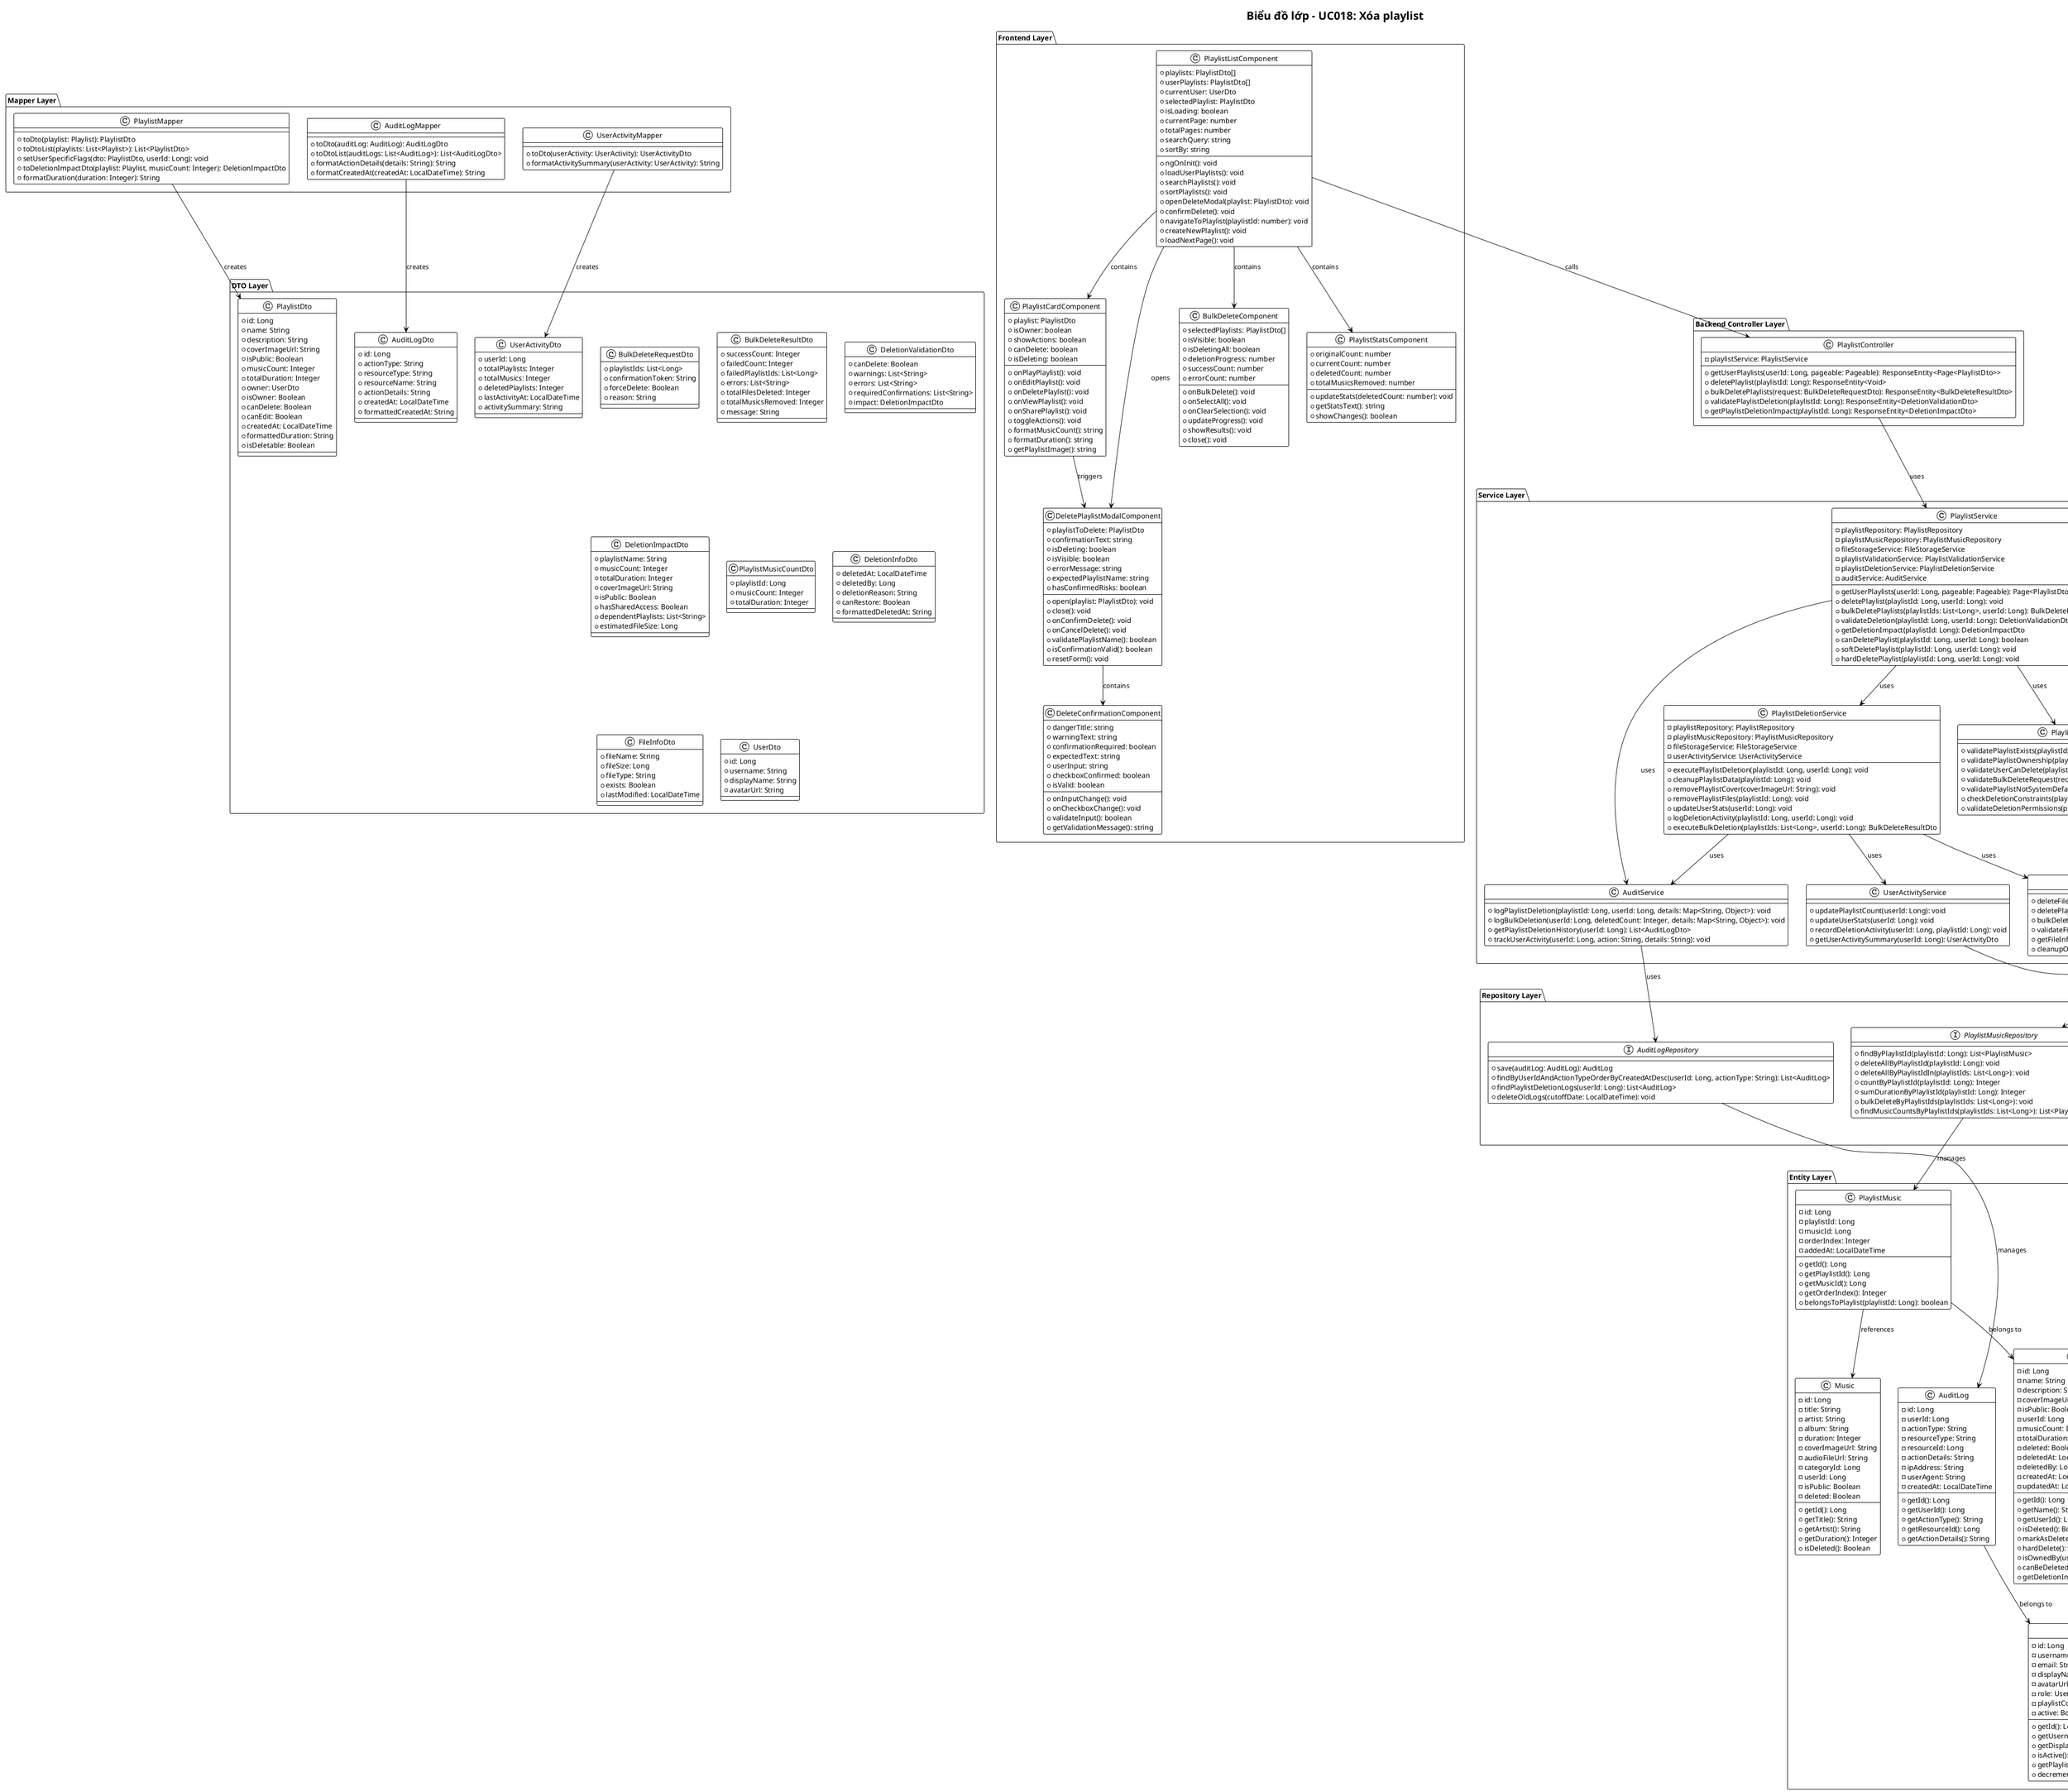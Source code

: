 @startuml UC018-Class-Diagram-Xoa-Playlist
!theme plain

title Biểu đồ lớp - UC018: Xóa playlist

package "Frontend Layer" {
    class PlaylistListComponent {
        +playlists: PlaylistDto[]
        +userPlaylists: PlaylistDto[]
        +currentUser: UserDto
        +selectedPlaylist: PlaylistDto
        +isLoading: boolean
        +currentPage: number
        +totalPages: number
        +searchQuery: string
        +sortBy: string
        +ngOnInit(): void
        +loadUserPlaylists(): void
        +searchPlaylists(): void
        +sortPlaylists(): void
        +openDeleteModal(playlist: PlaylistDto): void
        +confirmDelete(): void
        +navigateToPlaylist(playlistId: number): void
        +createNewPlaylist(): void
        +loadNextPage(): void
    }

    class PlaylistCardComponent {
        +playlist: PlaylistDto
        +isOwner: boolean
        +showActions: boolean
        +canDelete: boolean
        +isDeleting: boolean
        +onPlayPlaylist(): void
        +onEditPlaylist(): void
        +onDeletePlaylist(): void
        +onViewPlaylist(): void
        +onSharePlaylist(): void
        +toggleActions(): void
        +formatMusicCount(): string
        +formatDuration(): string
        +getPlaylistImage(): string
    }

    class DeletePlaylistModalComponent {
        +playlistToDelete: PlaylistDto
        +confirmationText: string
        +isDeleting: boolean
        +isVisible: boolean
        +errorMessage: string
        +expectedPlaylistName: string
        +hasConfirmedRisks: boolean
        +open(playlist: PlaylistDto): void
        +close(): void
        +onConfirmDelete(): void
        +onCancelDelete(): void
        +validatePlaylistName(): boolean
        +isConfirmationValid(): boolean
        +resetForm(): void
    }

    class DeleteConfirmationComponent {
        +dangerTitle: string
        +warningText: string
        +confirmationRequired: boolean
        +expectedText: string
        +userInput: string
        +checkboxConfirmed: boolean
        +isValid: boolean
        +onInputChange(): void
        +onCheckboxChange(): void
        +validateInput(): boolean
        +getValidationMessage(): string
    }

    class BulkDeleteComponent {
        +selectedPlaylists: PlaylistDto[]
        +isVisible: boolean
        +isDeletingAll: boolean
        +deletionProgress: number
        +successCount: number
        +errorCount: number
        +onBulkDelete(): void
        +onSelectAll(): void
        +onClearSelection(): void
        +updateProgress(): void
        +showResults(): void
        +close(): void
    }

    class PlaylistStatsComponent {
        +originalCount: number
        +currentCount: number
        +deletedCount: number
        +totalMusicsRemoved: number
        +updateStats(deletedCount: number): void
        +getStatsText(): string
        +showChanges(): boolean
    }
}

package "Backend Controller Layer" {
    class PlaylistController {
        -playlistService: PlaylistService
        +getUserPlaylists(userId: Long, pageable: Pageable): ResponseEntity<Page<PlaylistDto>>
        +deletePlaylist(playlistId: Long): ResponseEntity<Void>
        +bulkDeletePlaylists(request: BulkDeleteRequestDto): ResponseEntity<BulkDeleteResultDto>
        +validatePlaylistDeletion(playlistId: Long): ResponseEntity<DeletionValidationDto>
        +getPlaylistDeletionImpact(playlistId: Long): ResponseEntity<DeletionImpactDto>
    }
}

package "Service Layer" {
    class PlaylistService {
        -playlistRepository: PlaylistRepository
        -playlistMusicRepository: PlaylistMusicRepository
        -fileStorageService: FileStorageService
        -playlistValidationService: PlaylistValidationService
        -playlistDeletionService: PlaylistDeletionService
        -auditService: AuditService
        +getUserPlaylists(userId: Long, pageable: Pageable): Page<PlaylistDto>
        +deletePlaylist(playlistId: Long, userId: Long): void
        +bulkDeletePlaylists(playlistIds: List<Long>, userId: Long): BulkDeleteResultDto
        +validateDeletion(playlistId: Long, userId: Long): DeletionValidationDto
        +getDeletionImpact(playlistId: Long): DeletionImpactDto
        +canDeletePlaylist(playlistId: Long, userId: Long): boolean
        +softDeletePlaylist(playlistId: Long, userId: Long): void
        +hardDeletePlaylist(playlistId: Long, userId: Long): void
    }

    class PlaylistValidationService {
        +validatePlaylistExists(playlistId: Long): void
        +validatePlaylistOwnership(playlistId: Long, userId: Long): void
        +validateUserCanDelete(playlistId: Long, userId: Long): void
        +validateBulkDeleteRequest(request: BulkDeleteRequestDto): List<String>
        +validatePlaylistNotSystemDefault(playlistId: Long): void
        +checkDeletionConstraints(playlistId: Long): List<String>
        +validateDeletionPermissions(playlistId: Long, userId: Long): void
    }

    class PlaylistDeletionService {
        -playlistRepository: PlaylistRepository
        -playlistMusicRepository: PlaylistMusicRepository
        -fileStorageService: FileStorageService
        -userActivityService: UserActivityService
        +executePlaylistDeletion(playlistId: Long, userId: Long): void
        +cleanupPlaylistData(playlistId: Long): void
        +removePlaylistCover(coverImageUrl: String): void
        +removePlaylistFiles(playlistId: Long): void
        +updateUserStats(userId: Long): void
        +logDeletionActivity(playlistId: Long, userId: Long): void
        +executeBulkDeletion(playlistIds: List<Long>, userId: Long): BulkDeleteResultDto
    }

    class FileStorageService {
        +deleteFile(fileUrl: String): boolean
        +deletePlaylistCover(coverImageUrl: String): boolean
        +bulkDeleteFiles(fileUrls: List<String>): List<String>
        +validateFileExists(fileUrl: String): boolean
        +getFileInfo(fileUrl: String): FileInfoDto
        +cleanupOrphanedFiles(): void
    }

    class AuditService {
        +logPlaylistDeletion(playlistId: Long, userId: Long, details: Map<String, Object>): void
        +logBulkDeletion(userId: Long, deletedCount: Integer, details: Map<String, Object>): void
        +getPlaylistDeletionHistory(userId: Long): List<AuditLogDto>
        +trackUserActivity(userId: Long, action: String, details: String): void
    }

    class UserActivityService {
        +updatePlaylistCount(userId: Long): void
        +updateUserStats(userId: Long): void
        +recordDeletionActivity(userId: Long, playlistId: Long): void
        +getUserActivitySummary(userId: Long): UserActivityDto
    }
}

package "Repository Layer" {
    interface PlaylistRepository {
        +findByIdAndDeletedFalse(id: Long): Optional<Playlist>
        +findByIdAndUserIdAndDeletedFalse(id: Long, userId: Long): Optional<Playlist>
        +findByUserIdAndDeletedFalse(userId: Long, pageable: Pageable): Page<Playlist>
        +findByUserIdAndDeletedFalseOrderByCreatedAtDesc(userId: Long): List<Playlist>
        +softDeleteById(id: Long): void
        +hardDeleteById(id: Long): void
        +bulkSoftDelete(ids: List<Long>): void
        +bulkHardDelete(ids: List<Long>): void
        +countByUserIdAndDeletedFalse(userId: Long): Integer
        +existsByIdAndUserIdAndDeletedFalse(id: Long, userId: Long): boolean
        +findPlaylistsForDeletion(userId: Long): List<Playlist>
    }

    interface PlaylistMusicRepository {
        +findByPlaylistId(playlistId: Long): List<PlaylistMusic>
        +deleteAllByPlaylistId(playlistId: Long): void
        +deleteAllByPlaylistIdIn(playlistIds: List<Long>): void
        +countByPlaylistId(playlistId: Long): Integer
        +sumDurationByPlaylistId(playlistId: Long): Integer
        +bulkDeleteByPlaylistIds(playlistIds: List<Long>): void
        +findMusicCountsByPlaylistIds(playlistIds: List<Long>): List<PlaylistMusicCountDto>
    }

    interface AuditLogRepository {
        +save(auditLog: AuditLog): AuditLog
        +findByUserIdAndActionTypeOrderByCreatedAtDesc(userId: Long, actionType: String): List<AuditLog>
        +findPlaylistDeletionLogs(userId: Long): List<AuditLog>
        +deleteOldLogs(cutoffDate: LocalDateTime): void
    }

    interface UserActivityRepository {
        +findByUserId(userId: Long): Optional<UserActivity>
        +updatePlaylistCount(userId: Long, newCount: Integer): void
        +incrementDeletedPlaylistCount(userId: Long): void
        +save(userActivity: UserActivity): UserActivity
    }
}

package "Entity Layer" {
    class Playlist {
        -id: Long
        -name: String
        -description: String
        -coverImageUrl: String
        -isPublic: Boolean
        -userId: Long
        -musicCount: Integer
        -totalDuration: Integer
        -deleted: Boolean
        -deletedAt: LocalDateTime
        -deletedBy: Long
        -createdAt: LocalDateTime
        -updatedAt: LocalDateTime
        +getId(): Long
        +getName(): String
        +getUserId(): Long
        +isDeleted(): Boolean
        +markAsDeleted(deletedBy: Long): void
        +hardDelete(): void
        +isOwnedBy(userId: Long): boolean
        +canBeDeletedBy(userId: Long): boolean
        +getDeletionInfo(): DeletionInfoDto
    }

    class PlaylistMusic {
        -id: Long
        -playlistId: Long
        -musicId: Long
        -orderIndex: Integer
        -addedAt: LocalDateTime
        +getId(): Long
        +getPlaylistId(): Long
        +getMusicId(): Long
        +getOrderIndex(): Integer
        +belongsToPlaylist(playlistId: Long): boolean
    }

    class Music {
        -id: Long
        -title: String
        -artist: String
        -album: String
        -duration: Integer
        -coverImageUrl: String
        -audioFileUrl: String
        -categoryId: Long
        -userId: Long
        -isPublic: Boolean
        -deleted: Boolean
        +getId(): Long
        +getTitle(): String
        +getArtist(): String
        +getDuration(): Integer
        +isDeleted(): Boolean
    }

    class User {
        -id: Long
        -username: String
        -email: String
        -displayName: String
        -avatarUrl: String
        -role: UserRole
        -playlistCount: Integer
        -active: Boolean
        +getId(): Long
        +getUsername(): String
        +getDisplayName(): String
        +isActive(): Boolean
        +getPlaylistCount(): Integer
        +decrementPlaylistCount(): void
    }

    class AuditLog {
        -id: Long
        -userId: Long
        -actionType: String
        -resourceType: String
        -resourceId: Long
        -actionDetails: String
        -ipAddress: String
        -userAgent: String
        -createdAt: LocalDateTime
        +getId(): Long
        +getUserId(): Long
        +getActionType(): String
        +getResourceId(): Long
        +getActionDetails(): String
    }

    class UserActivity {
        -id: Long
        -userId: Long
        -playlistCount: Integer
        -musicCount: Integer
        -deletedPlaylistCount: Integer
        -lastActivityAt: LocalDateTime
        -updatedAt: LocalDateTime
        +getId(): Long
        +getUserId(): Long
        +getPlaylistCount(): Integer
        +getDeletedPlaylistCount(): Integer
        +incrementDeletedCount(): void
        +decrementPlaylistCount(): void
    }
}

package "DTO Layer" {
    class PlaylistDto {
        +id: Long
        +name: String
        +description: String
        +coverImageUrl: String
        +isPublic: Boolean
        +musicCount: Integer
        +totalDuration: Integer
        +owner: UserDto
        +isOwner: Boolean
        +canDelete: Boolean
        +canEdit: Boolean
        +createdAt: LocalDateTime
        +formattedDuration: String
        +isDeletable: Boolean
    }

    class BulkDeleteRequestDto {
        +playlistIds: List<Long>
        +confirmationToken: String
        +forceDelete: Boolean
        +reason: String
    }

    class BulkDeleteResultDto {
        +successCount: Integer
        +failedCount: Integer
        +failedPlaylistIds: List<Long>
        +errors: List<String>
        +totalFilesDeleted: Integer
        +totalMusicsRemoved: Integer
        +message: String
    }

    class DeletionValidationDto {
        +canDelete: Boolean
        +warnings: List<String>
        +errors: List<String>
        +requiredConfirmations: List<String>
        +impact: DeletionImpactDto
    }

    class DeletionImpactDto {
        +playlistName: String
        +musicCount: Integer
        +totalDuration: Integer
        +coverImageUrl: String
        +isPublic: Boolean
        +hasSharedAccess: Boolean
        +dependentPlaylists: List<String>
        +estimatedFileSize: Long
    }

    class PlaylistMusicCountDto {
        +playlistId: Long
        +musicCount: Integer
        +totalDuration: Integer
    }

    class AuditLogDto {
        +id: Long
        +actionType: String
        +resourceType: String
        +resourceName: String
        +actionDetails: String
        +createdAt: LocalDateTime
        +formattedCreatedAt: String
    }

    class UserActivityDto {
        +userId: Long
        +totalPlaylists: Integer
        +totalMusics: Integer
        +deletedPlaylists: Integer
        +lastActivityAt: LocalDateTime
        +activitySummary: String
    }

    class DeletionInfoDto {
        +deletedAt: LocalDateTime
        +deletedBy: Long
        +deletionReason: String
        +canRestore: Boolean
        +formattedDeletedAt: String
    }

    class FileInfoDto {
        +fileName: String
        +fileSize: Long
        +fileType: String
        +exists: Boolean
        +lastModified: LocalDateTime
    }

    class UserDto {
        +id: Long
        +username: String
        +displayName: String
        +avatarUrl: String
    }
}

package "Mapper Layer" {
    class PlaylistMapper {
        +toDto(playlist: Playlist): PlaylistDto
        +toDtoList(playlists: List<Playlist>): List<PlaylistDto>
        +setUserSpecificFlags(dto: PlaylistDto, userId: Long): void
        +toDeletionImpactDto(playlist: Playlist, musicCount: Integer): DeletionImpactDto
        +formatDuration(duration: Integer): String
    }

    class AuditLogMapper {
        +toDto(auditLog: AuditLog): AuditLogDto
        +toDtoList(auditLogs: List<AuditLog>): List<AuditLogDto>
        +formatActionDetails(details: String): String
        +formatCreatedAt(createdAt: LocalDateTime): String
    }

    class UserActivityMapper {
        +toDto(userActivity: UserActivity): UserActivityDto
        +formatActivitySummary(userActivity: UserActivity): String
    }
}

' Relationships
PlaylistListComponent --> PlaylistCardComponent : contains
PlaylistListComponent --> DeletePlaylistModalComponent : opens
PlaylistListComponent --> BulkDeleteComponent : contains
PlaylistListComponent --> PlaylistStatsComponent : contains

PlaylistCardComponent --> DeletePlaylistModalComponent : triggers
DeletePlaylistModalComponent --> DeleteConfirmationComponent : contains

PlaylistListComponent --> PlaylistController : calls

PlaylistController --> PlaylistService : uses

PlaylistService --> PlaylistRepository : uses
PlaylistService --> PlaylistMusicRepository : uses
PlaylistService --> PlaylistValidationService : uses
PlaylistService --> PlaylistDeletionService : uses
PlaylistService --> AuditService : uses

PlaylistDeletionService --> FileStorageService : uses
PlaylistDeletionService --> UserActivityService : uses
PlaylistDeletionService --> AuditService : uses

AuditService --> AuditLogRepository : uses
UserActivityService --> UserActivityRepository : uses

PlaylistRepository --> Playlist : manages
PlaylistMusicRepository --> PlaylistMusic : manages
AuditLogRepository --> AuditLog : manages
UserActivityRepository --> UserActivity : manages

Playlist --> User : belongs to
PlaylistMusic --> Playlist : belongs to
PlaylistMusic --> Music : references
AuditLog --> User : belongs to
UserActivity --> User : belongs to

PlaylistMapper --> PlaylistDto : creates
AuditLogMapper --> AuditLogDto : creates
UserActivityMapper --> UserActivityDto : creates

@enduml

